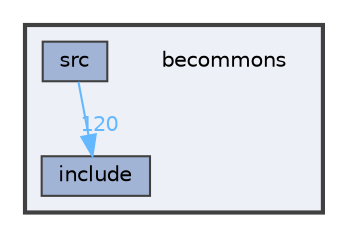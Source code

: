 digraph "becommons"
{
 // LATEX_PDF_SIZE
  bgcolor="transparent";
  edge [fontname=Helvetica,fontsize=10,labelfontname=Helvetica,labelfontsize=10];
  node [fontname=Helvetica,fontsize=10,shape=box,height=0.2,width=0.4];
  compound=true
  subgraph clusterdir_0394786a11e0dfde3dca27fdccf84bfd {
    graph [ bgcolor="#edf0f7", pencolor="grey25", label="", fontname=Helvetica,fontsize=10 style="filled,bold", URL="dir_0394786a11e0dfde3dca27fdccf84bfd.html",tooltip=""]
    dir_0394786a11e0dfde3dca27fdccf84bfd [shape=plaintext, label="becommons"];
  dir_9a744b5567c265deacf566b467d8af59 [label="include", fillcolor="#a2b4d6", color="grey25", style="filled", URL="dir_9a744b5567c265deacf566b467d8af59.html",tooltip=""];
  dir_c4122870b4eb0ef02862e41dabd11367 [label="src", fillcolor="#a2b4d6", color="grey25", style="filled", URL="dir_c4122870b4eb0ef02862e41dabd11367.html",tooltip=""];
  }
  dir_c4122870b4eb0ef02862e41dabd11367->dir_9a744b5567c265deacf566b467d8af59 [headlabel="120", labeldistance=1.5 headhref="dir_000024_000011.html" href="dir_000024_000011.html" color="steelblue1" fontcolor="steelblue1"];
}
